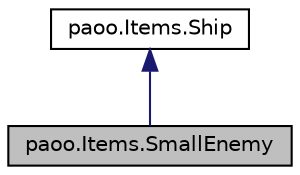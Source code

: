 digraph "paoo.Items.SmallEnemy"
{
 // LATEX_PDF_SIZE
  edge [fontname="Helvetica",fontsize="10",labelfontname="Helvetica",labelfontsize="10"];
  node [fontname="Helvetica",fontsize="10",shape=record];
  Node2 [label="paoo.Items.SmallEnemy",height=0.2,width=0.4,color="black", fillcolor="grey75", style="filled", fontcolor="black",tooltip=" "];
  Node3 -> Node2 [dir="back",color="midnightblue",fontsize="10",style="solid",fontname="Helvetica"];
  Node3 [label="paoo.Items.Ship",height=0.2,width=0.4,color="black", fillcolor="white", style="filled",URL="$classpaoo_1_1_items_1_1_ship.html",tooltip=" "];
}
